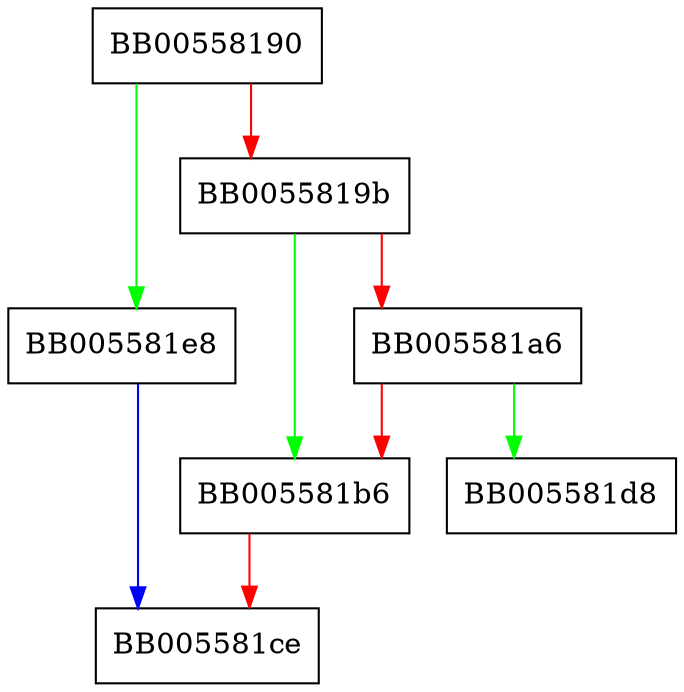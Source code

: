 digraph OSSL_CMP_CTX_set1_serialNumber {
  node [shape="box"];
  graph [splines=ortho];
  BB00558190 -> BB005581e8 [color="green"];
  BB00558190 -> BB0055819b [color="red"];
  BB0055819b -> BB005581b6 [color="green"];
  BB0055819b -> BB005581a6 [color="red"];
  BB005581a6 -> BB005581d8 [color="green"];
  BB005581a6 -> BB005581b6 [color="red"];
  BB005581b6 -> BB005581ce [color="red"];
  BB005581e8 -> BB005581ce [color="blue"];
}